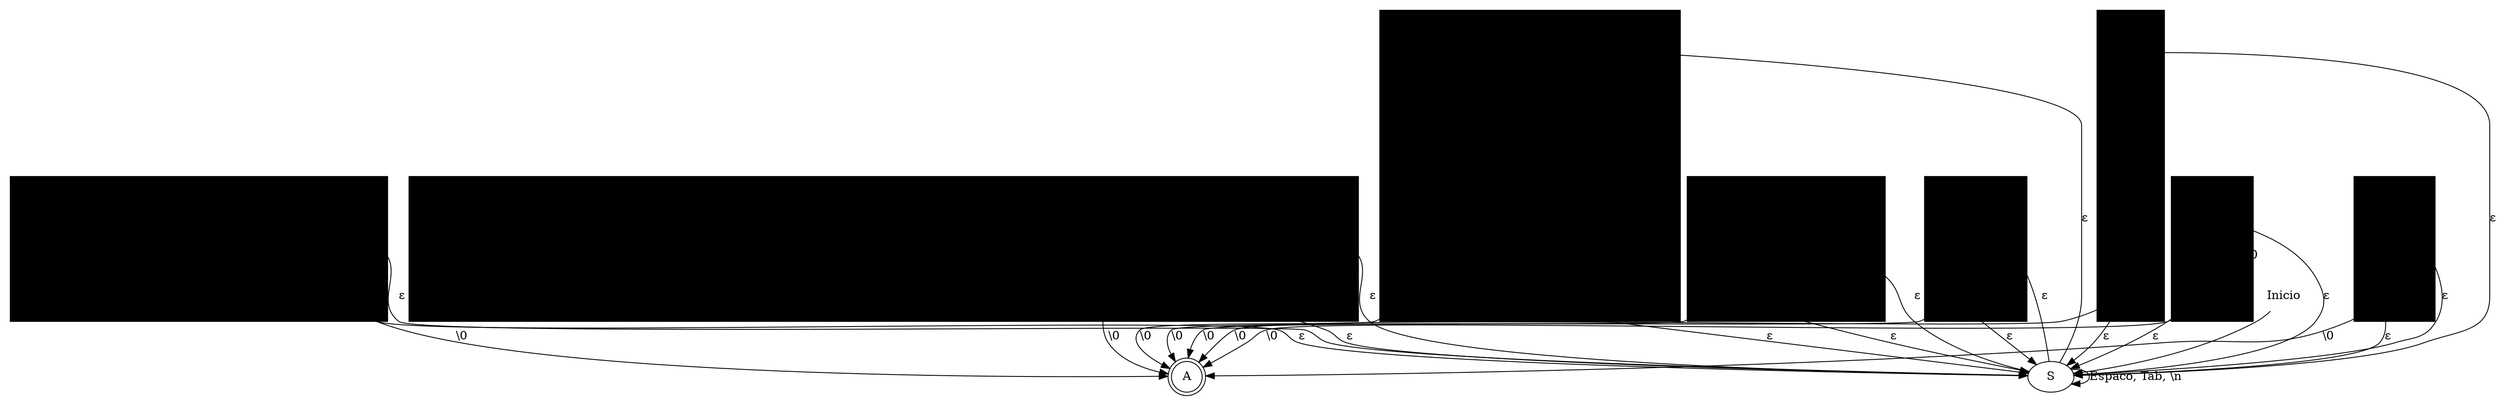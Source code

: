 digraph afd {
		subgraph cluster_id {
				label="id";
				style="filled";
				color="#faf";

				id_S [label="S" shape=circle];
				id_A [label="A" shape=doublecircle];

				id_S -> id_S [label="sublinha"];
				id_S -> id_A [label="letra"];
				id_A -> id_A [label="letra, digito, sublinha"];
		}

		subgraph cluster_intcon {
				label="intcon";
				style="filled";
				color="#b45";

				intcon_S [label="S" shape=circle];
				intcon_A [label="A" shape=doublecircle];

				intcon_S -> intcon_A [label="digito"];
				intcon_A -> intcon_A [label="digito" shape=doublecircle];
		}

		subgraph cluster_realcon {
				label="realcon";
				style="filled";
				color="#aaa";

				realcon_S [label="S" shape=circle];
				realcon_A [label="A" shape=circle];
				realcon_B [label="B" shape=circle];
				realcon_C [label="C" shape=doublecircle];

				realcon_S -> realcon_A [label="intcon"];
				realcon_A -> realcon_B [label="ponto"];
				realcon_B -> realcon_C [label="intcon"];
		}

		subgraph cluster_charcon {
				label="charcon";
				style="filled";
				color="#aa4";

				charcon_S [label="S" shape=circle];
				charcon_A [label="A" shape=doublecircle];

				charcon_S -> charcon_A [label="ch, \\n, \\0"];
		}

		subgraph cluster_stringcon {
				label="stringcon";
				style="filled";
				color="#69a";

				stringcon_S [label="S" shape=circle];
				stringcon_A [label="A" shape=doublecircle];

				stringcon_S -> stringcon_A [label="ch"];
				stringcon_A -> stringcon_A [label="ch"];
		}

		subgraph cluster_ch {
				label="ch";
				style="filled";
				color="#99f";

				ch_S [label=S shape=circle];
				ch_A [label=A shape=doublecircle];

				ch_S -> ch_A [label="caracter dado por isprint do <ctype.h>, diferente de \\ e '"];
		}

		/* idconst? */
		/* idproc? */

		subgraph cluster_comentario {
				label="comentario";
				style="filled";
				color="#0b8";

				comentario_S [label=S shape=circle];
				comentario_A [label=A shape=circle];
				comentario_B [label=B shape=circle];
				comentario_C [label=C shape=doublecircle];

				comentario_S -> comentario_A [label="/"];
				comentario_A -> comentario_B [label="/"];
				comentario_B -> comentario_B [label="caracter dado por isprint do <ctype.h>"];
				comentario_B -> comentario_C [label="\\0"];
		}

		/* booleano? */
		/* sinal? */
		/* operador? */

		subgraph cluster_reservadas {
				label="palavras reservadas";
				style="filled";
				color="#f77";

				reservada_S [label=S shape=circle];
				reservada_A [label=A shape=doublecircle];

				reservada_S -> reservada_A [label="pr, init, endp, const, char, int, read, bool, do, while, endw, var, from, by, endv, if, elif, else, endi, getout, getint, getreal, getchar, putint, putreal, putchar"];
		}

		/* ligacoes entre S e subgrafos */
		S;
		Inicio [shape=none];
		Inicio -> S;
		S -> S [label="Espaco, Tab, \\n"];
		edge[label="ε"];
		S -> id_S;
		S -> intcon_S;
		S -> realcon_S;
		S -> charcon_S;
		S -> stringcon_S;
		S -> ch_S;
		S -> comentario_S;
		S -> reservada_S;

		/* ligacoes entre subgrafos e estado final */
		edge[label="\\0"];
		A [shape=doublecircle];
		id_A -> A;
		intcon_A -> A;
		realcon_C -> A;
		charcon_A -> A;
		stringcon_A -> A;
		ch_A -> A;
		comentario_C -> A;
		reservada_A -> A;

		/* ligacoes entre subgrafos e estado inicial */
		edge[label="ε"];
		id_A -> S;
		intcon_A -> S;
		realcon_C -> S;
		charcon_A -> S;
		stringcon_A -> S;
		ch_A -> S;
		comentario_C -> S;
		reservada_A -> S;
}
